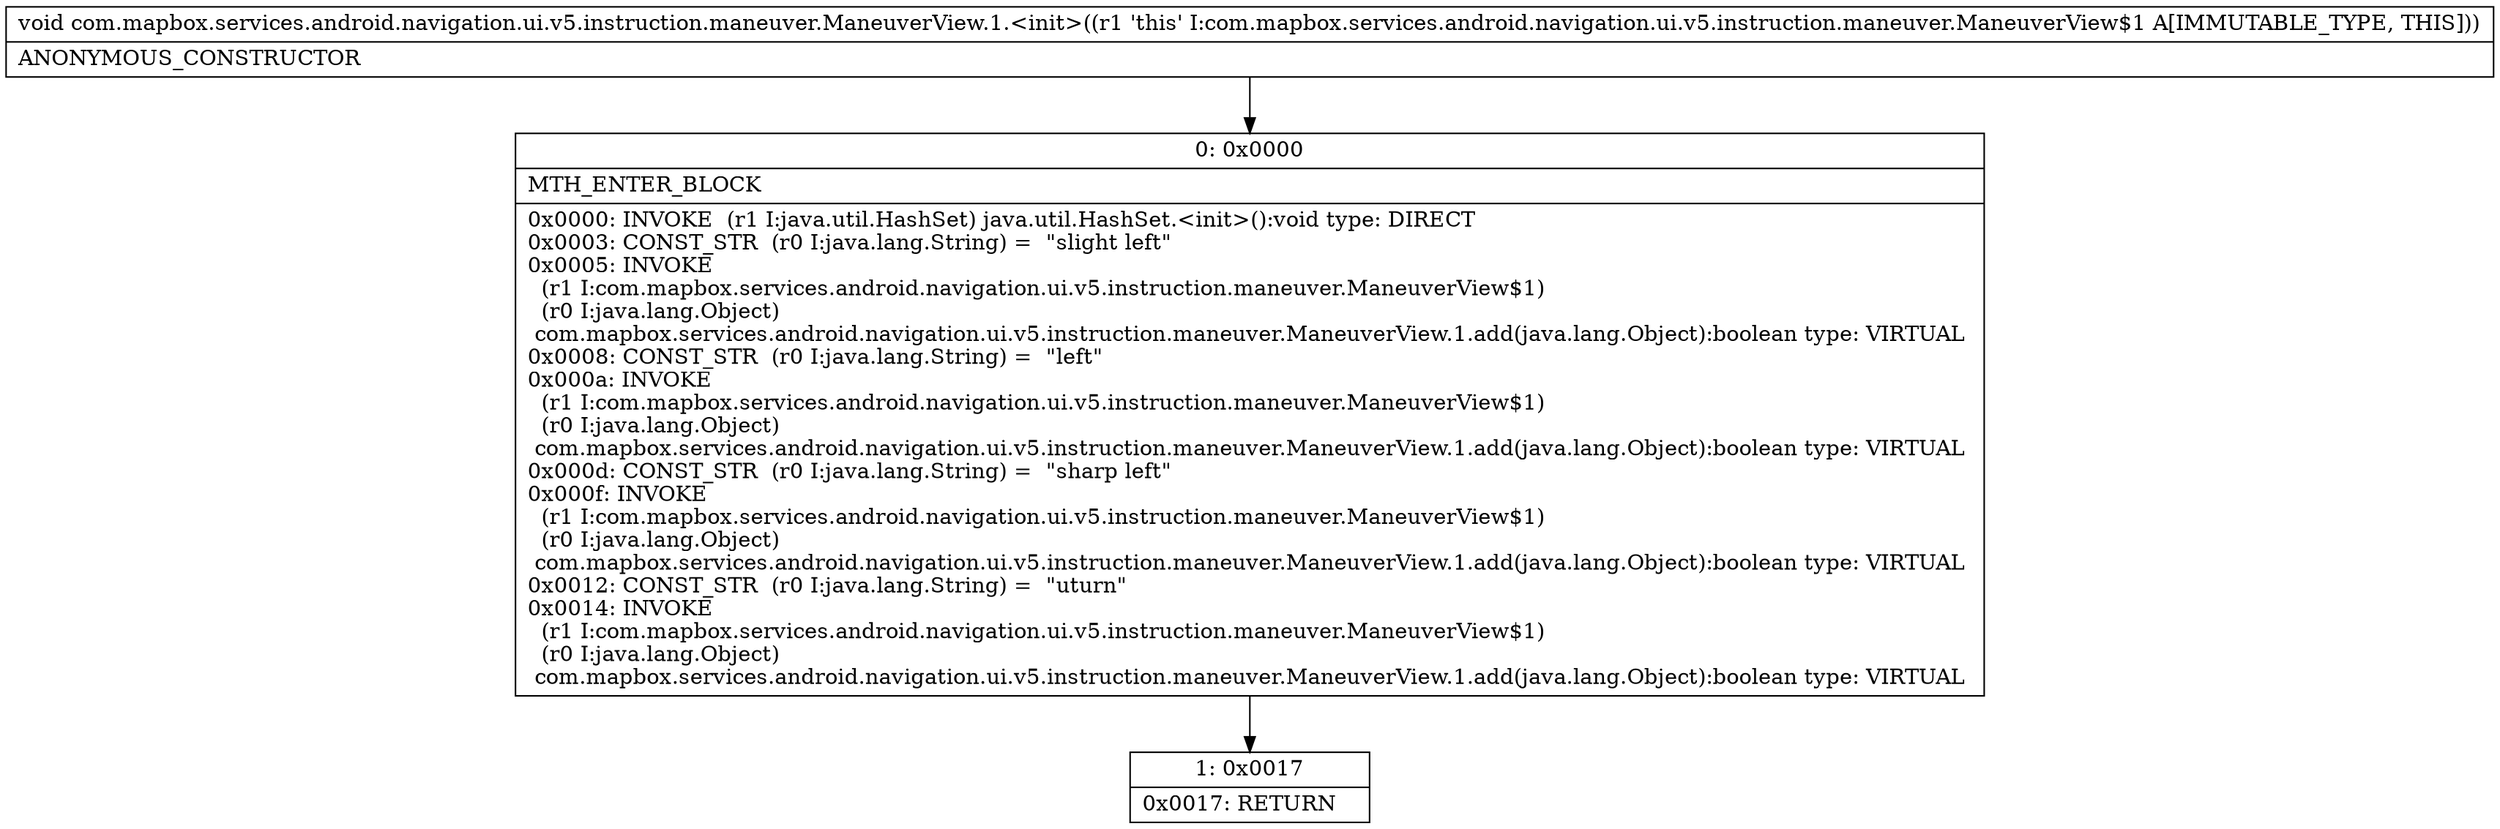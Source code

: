 digraph "CFG forcom.mapbox.services.android.navigation.ui.v5.instruction.maneuver.ManeuverView.1.\<init\>()V" {
Node_0 [shape=record,label="{0\:\ 0x0000|MTH_ENTER_BLOCK\l|0x0000: INVOKE  (r1 I:java.util.HashSet) java.util.HashSet.\<init\>():void type: DIRECT \l0x0003: CONST_STR  (r0 I:java.lang.String) =  \"slight left\" \l0x0005: INVOKE  \l  (r1 I:com.mapbox.services.android.navigation.ui.v5.instruction.maneuver.ManeuverView$1)\l  (r0 I:java.lang.Object)\l com.mapbox.services.android.navigation.ui.v5.instruction.maneuver.ManeuverView.1.add(java.lang.Object):boolean type: VIRTUAL \l0x0008: CONST_STR  (r0 I:java.lang.String) =  \"left\" \l0x000a: INVOKE  \l  (r1 I:com.mapbox.services.android.navigation.ui.v5.instruction.maneuver.ManeuverView$1)\l  (r0 I:java.lang.Object)\l com.mapbox.services.android.navigation.ui.v5.instruction.maneuver.ManeuverView.1.add(java.lang.Object):boolean type: VIRTUAL \l0x000d: CONST_STR  (r0 I:java.lang.String) =  \"sharp left\" \l0x000f: INVOKE  \l  (r1 I:com.mapbox.services.android.navigation.ui.v5.instruction.maneuver.ManeuverView$1)\l  (r0 I:java.lang.Object)\l com.mapbox.services.android.navigation.ui.v5.instruction.maneuver.ManeuverView.1.add(java.lang.Object):boolean type: VIRTUAL \l0x0012: CONST_STR  (r0 I:java.lang.String) =  \"uturn\" \l0x0014: INVOKE  \l  (r1 I:com.mapbox.services.android.navigation.ui.v5.instruction.maneuver.ManeuverView$1)\l  (r0 I:java.lang.Object)\l com.mapbox.services.android.navigation.ui.v5.instruction.maneuver.ManeuverView.1.add(java.lang.Object):boolean type: VIRTUAL \l}"];
Node_1 [shape=record,label="{1\:\ 0x0017|0x0017: RETURN   \l}"];
MethodNode[shape=record,label="{void com.mapbox.services.android.navigation.ui.v5.instruction.maneuver.ManeuverView.1.\<init\>((r1 'this' I:com.mapbox.services.android.navigation.ui.v5.instruction.maneuver.ManeuverView$1 A[IMMUTABLE_TYPE, THIS]))  | ANONYMOUS_CONSTRUCTOR\l}"];
MethodNode -> Node_0;
Node_0 -> Node_1;
}

